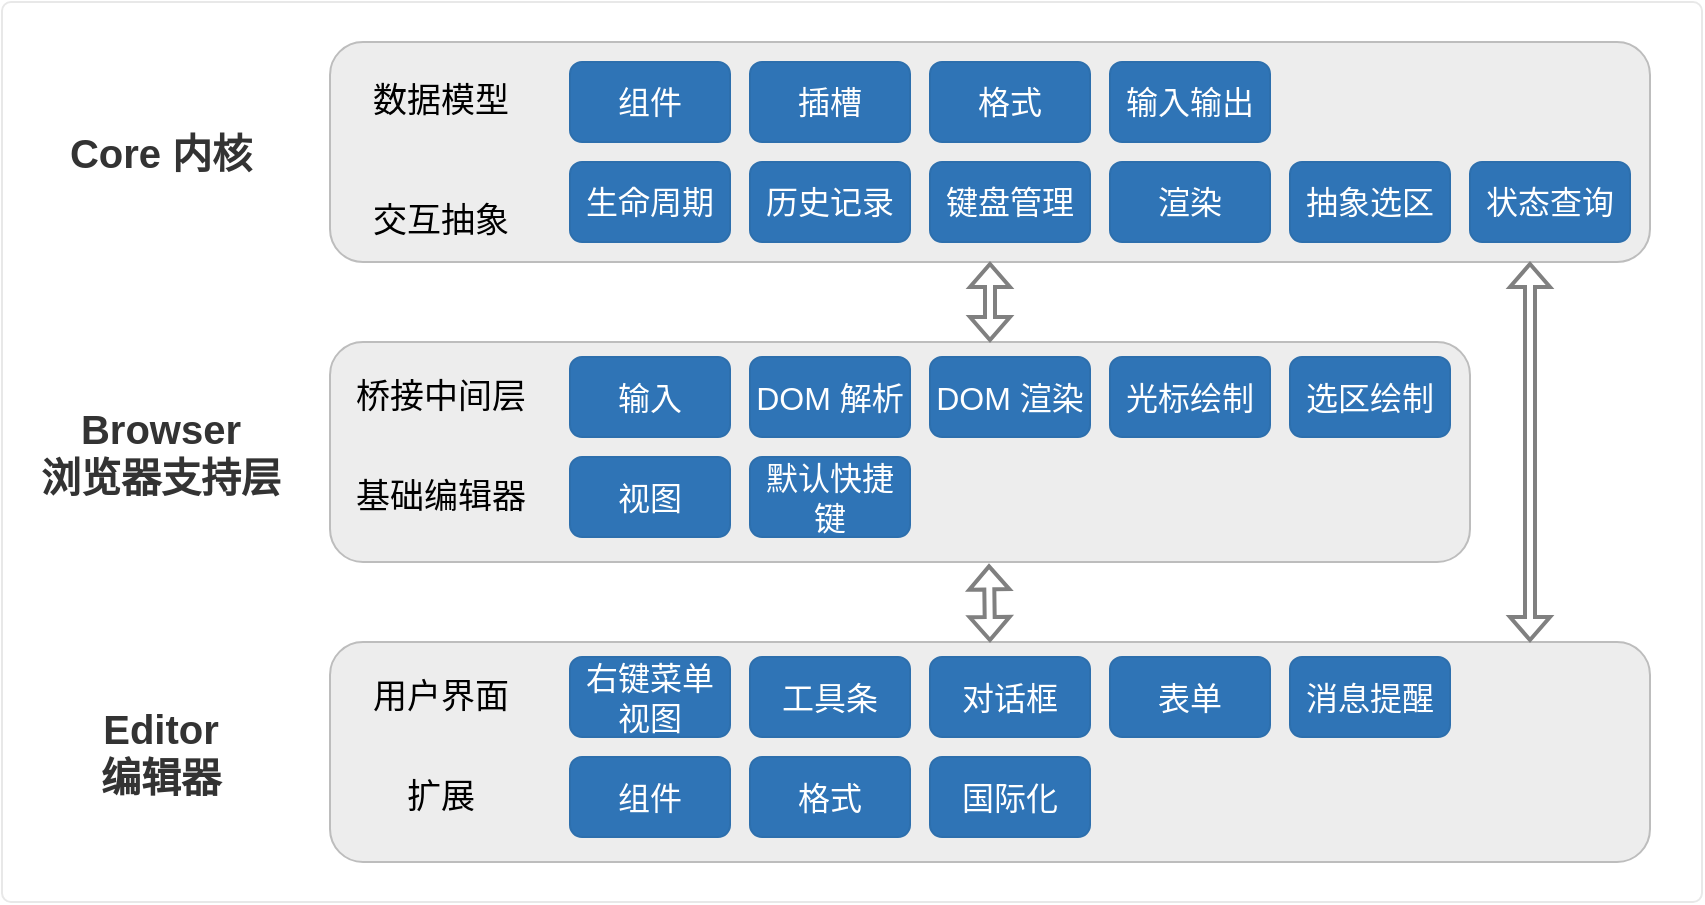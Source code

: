 <mxfile version="16.6.2" type="device"><diagram id="nZ9XGS9c5bAofMBQ1eQH" name="Page-1"><mxGraphModel dx="1794" dy="601" grid="1" gridSize="10" guides="1" tooltips="1" connect="1" arrows="1" fold="1" page="1" pageScale="1" pageWidth="827" pageHeight="1169" math="0" shadow="0"><root><mxCell id="0"/><mxCell id="1" parent="0"/><mxCell id="CKr_5u6EJwpTG5ewO-nY-9" value="" style="rounded=1;whiteSpace=wrap;html=1;fontColor=#FFFFFF;strokeColor=#E8E8E8;fillColor=none;arcSize=1;" vertex="1" parent="1"><mxGeometry x="-10" y="20" width="850" height="450" as="geometry"/></mxCell><mxCell id="BWcKuGDS9NHVh7Hvpej_-1" value="" style="rounded=1;whiteSpace=wrap;html=1;fillColor=#EDEDED;strokeColor=#BDBDBD;" parent="1" vertex="1"><mxGeometry x="154" y="40" width="660" height="110" as="geometry"/></mxCell><mxCell id="BWcKuGDS9NHVh7Hvpej_-2" value="Core 内核" style="text;html=1;align=center;verticalAlign=middle;resizable=0;points=[];autosize=1;fontSize=20;fontStyle=1;fontColor=#333333;" parent="1" vertex="1"><mxGeometry x="14" y="80" width="110" height="30" as="geometry"/></mxCell><mxCell id="BWcKuGDS9NHVh7Hvpej_-3" value="组件" style="rounded=1;whiteSpace=wrap;html=1;fontSize=16;labelBackgroundColor=none;strokeColor=#2D6FAD;fillColor=#2f74b6;fontColor=#FFFFFF;" parent="1" vertex="1"><mxGeometry x="274" y="50" width="80" height="40" as="geometry"/></mxCell><mxCell id="BWcKuGDS9NHVh7Hvpej_-4" value="数据模型" style="text;html=1;align=center;verticalAlign=middle;resizable=0;points=[];autosize=1;fontSize=17;" parent="1" vertex="1"><mxGeometry x="169" y="55" width="80" height="30" as="geometry"/></mxCell><mxCell id="BWcKuGDS9NHVh7Hvpej_-5" value="交互抽象" style="text;html=1;align=center;verticalAlign=middle;resizable=0;points=[];autosize=1;fontSize=17;" parent="1" vertex="1"><mxGeometry x="169" y="115" width="80" height="30" as="geometry"/></mxCell><mxCell id="BWcKuGDS9NHVh7Hvpej_-6" value="插槽" style="rounded=1;whiteSpace=wrap;html=1;fontSize=16;labelBackgroundColor=none;strokeColor=#2D6FAD;fillColor=#2f74b6;fontColor=#FFFFFF;" parent="1" vertex="1"><mxGeometry x="364" y="50" width="80" height="40" as="geometry"/></mxCell><mxCell id="BWcKuGDS9NHVh7Hvpej_-7" value="格式" style="rounded=1;whiteSpace=wrap;html=1;fontSize=16;labelBackgroundColor=none;strokeColor=#2D6FAD;fillColor=#2f74b6;fontColor=#FFFFFF;" parent="1" vertex="1"><mxGeometry x="454" y="50" width="80" height="40" as="geometry"/></mxCell><mxCell id="BWcKuGDS9NHVh7Hvpej_-8" value="生命周期" style="rounded=1;whiteSpace=wrap;html=1;fontSize=16;labelBackgroundColor=none;strokeColor=#2D6FAD;fillColor=#2f74b6;fontColor=#FFFFFF;" parent="1" vertex="1"><mxGeometry x="274" y="100" width="80" height="40" as="geometry"/></mxCell><mxCell id="BWcKuGDS9NHVh7Hvpej_-9" value="历史记录" style="rounded=1;whiteSpace=wrap;html=1;fontSize=16;labelBackgroundColor=none;strokeColor=#2D6FAD;fillColor=#2f74b6;fontColor=#FFFFFF;" parent="1" vertex="1"><mxGeometry x="364" y="100" width="80" height="40" as="geometry"/></mxCell><mxCell id="BWcKuGDS9NHVh7Hvpej_-10" value="键盘管理" style="rounded=1;whiteSpace=wrap;html=1;fontSize=16;labelBackgroundColor=none;strokeColor=#2D6FAD;fillColor=#2f74b6;fontColor=#FFFFFF;" parent="1" vertex="1"><mxGeometry x="454" y="100" width="80" height="40" as="geometry"/></mxCell><mxCell id="BWcKuGDS9NHVh7Hvpej_-11" value="渲染" style="rounded=1;whiteSpace=wrap;html=1;fontSize=16;labelBackgroundColor=none;strokeColor=#2D6FAD;fillColor=#2f74b6;fontColor=#FFFFFF;" parent="1" vertex="1"><mxGeometry x="544" y="100" width="80" height="40" as="geometry"/></mxCell><mxCell id="BWcKuGDS9NHVh7Hvpej_-12" value="抽象选区" style="rounded=1;whiteSpace=wrap;html=1;fontSize=16;labelBackgroundColor=none;strokeColor=#2D6FAD;fillColor=#2f74b6;fontColor=#FFFFFF;" parent="1" vertex="1"><mxGeometry x="634" y="100" width="80" height="40" as="geometry"/></mxCell><mxCell id="BWcKuGDS9NHVh7Hvpej_-13" value="状态查询" style="rounded=1;whiteSpace=wrap;html=1;fontSize=16;labelBackgroundColor=none;strokeColor=#2D6FAD;fillColor=#2f74b6;fontColor=#FFFFFF;" parent="1" vertex="1"><mxGeometry x="724" y="100" width="80" height="40" as="geometry"/></mxCell><mxCell id="BWcKuGDS9NHVh7Hvpej_-14" value="输入输出" style="rounded=1;whiteSpace=wrap;html=1;fontSize=16;labelBackgroundColor=none;strokeColor=#2D6FAD;fillColor=#2f74b6;fontColor=#FFFFFF;" parent="1" vertex="1"><mxGeometry x="544" y="50" width="80" height="40" as="geometry"/></mxCell><mxCell id="BWcKuGDS9NHVh7Hvpej_-15" value="" style="rounded=1;whiteSpace=wrap;html=1;labelBackgroundColor=none;fillColor=#EDEDED;strokeColor=#BDBDBD;" parent="1" vertex="1"><mxGeometry x="154" y="190" width="570" height="110" as="geometry"/></mxCell><mxCell id="BWcKuGDS9NHVh7Hvpej_-16" value="Browser&lt;br&gt;浏览器支持层" style="text;html=1;align=center;verticalAlign=middle;resizable=0;points=[];autosize=1;fontSize=20;fontStyle=1;fontColor=#333333;" parent="1" vertex="1"><mxGeometry x="14" y="230" width="110" height="30" as="geometry"/></mxCell><mxCell id="BWcKuGDS9NHVh7Hvpej_-17" value="输入" style="rounded=1;whiteSpace=wrap;html=1;fontSize=16;labelBackgroundColor=none;fontColor=#FFFFFF;labelBorderColor=none;strokeColor=#2D6FAD;fillColor=#2f74b6;" parent="1" vertex="1"><mxGeometry x="274" y="197.5" width="80" height="40" as="geometry"/></mxCell><mxCell id="BWcKuGDS9NHVh7Hvpej_-18" value="桥接中间层" style="text;html=1;align=center;verticalAlign=middle;resizable=0;points=[];autosize=1;fontSize=17;" parent="1" vertex="1"><mxGeometry x="159" y="202.5" width="100" height="30" as="geometry"/></mxCell><mxCell id="BWcKuGDS9NHVh7Hvpej_-19" value="基础编辑器" style="text;html=1;align=center;verticalAlign=middle;resizable=0;points=[];autosize=1;fontSize=17;" parent="1" vertex="1"><mxGeometry x="159" y="252.5" width="100" height="30" as="geometry"/></mxCell><mxCell id="BWcKuGDS9NHVh7Hvpej_-20" value="DOM 解析" style="rounded=1;whiteSpace=wrap;html=1;fontSize=16;labelBackgroundColor=none;strokeColor=#2D6FAD;fillColor=#2f74b6;fontColor=#FFFFFF;" parent="1" vertex="1"><mxGeometry x="364" y="197.5" width="80" height="40" as="geometry"/></mxCell><mxCell id="BWcKuGDS9NHVh7Hvpej_-21" value="DOM 渲染" style="rounded=1;whiteSpace=wrap;html=1;fontSize=16;labelBackgroundColor=none;strokeColor=#2D6FAD;fillColor=#2f74b6;fontColor=#FFFFFF;" parent="1" vertex="1"><mxGeometry x="454" y="197.5" width="80" height="40" as="geometry"/></mxCell><mxCell id="BWcKuGDS9NHVh7Hvpej_-22" value="视图" style="rounded=1;whiteSpace=wrap;html=1;fontSize=16;labelBackgroundColor=none;strokeColor=#2D6FAD;fillColor=#2f74b6;fontColor=#FFFFFF;" parent="1" vertex="1"><mxGeometry x="274" y="247.5" width="80" height="40" as="geometry"/></mxCell><mxCell id="BWcKuGDS9NHVh7Hvpej_-23" value="默认快捷键" style="rounded=1;whiteSpace=wrap;html=1;fontSize=16;labelBackgroundColor=none;strokeColor=#2D6FAD;fillColor=#2f74b6;fontColor=#FFFFFF;" parent="1" vertex="1"><mxGeometry x="364" y="247.5" width="80" height="40" as="geometry"/></mxCell><mxCell id="BWcKuGDS9NHVh7Hvpej_-24" value="光标绘制" style="rounded=1;whiteSpace=wrap;html=1;fontSize=16;labelBackgroundColor=none;strokeColor=#2D6FAD;fillColor=#2f74b6;fontColor=#FFFFFF;" parent="1" vertex="1"><mxGeometry x="544" y="197.5" width="80" height="40" as="geometry"/></mxCell><mxCell id="BWcKuGDS9NHVh7Hvpej_-25" value="选区绘制" style="rounded=1;whiteSpace=wrap;html=1;fontSize=16;labelBackgroundColor=none;strokeColor=#2D6FAD;fillColor=#2f74b6;fontColor=#FFFFFF;" parent="1" vertex="1"><mxGeometry x="634" y="197.5" width="80" height="40" as="geometry"/></mxCell><mxCell id="BWcKuGDS9NHVh7Hvpej_-26" value="" style="rounded=1;whiteSpace=wrap;html=1;fillColor=#EDEDED;strokeColor=#BDBDBD;" parent="1" vertex="1"><mxGeometry x="154" y="340" width="660" height="110" as="geometry"/></mxCell><mxCell id="BWcKuGDS9NHVh7Hvpej_-27" value="Editor&lt;br&gt;编辑器" style="text;html=1;align=center;verticalAlign=middle;resizable=0;points=[];autosize=1;fontSize=20;fontStyle=1;fontColor=#333333;" parent="1" vertex="1"><mxGeometry x="14" y="380" width="110" height="30" as="geometry"/></mxCell><mxCell id="BWcKuGDS9NHVh7Hvpej_-28" value="右键菜单视图" style="rounded=1;whiteSpace=wrap;html=1;fontSize=16;labelBackgroundColor=none;strokeColor=#2D6FAD;fillColor=#2f74b6;fontColor=#FFFFFF;" parent="1" vertex="1"><mxGeometry x="274" y="347.5" width="80" height="40" as="geometry"/></mxCell><mxCell id="BWcKuGDS9NHVh7Hvpej_-29" value="用户界面" style="text;html=1;align=center;verticalAlign=middle;resizable=0;points=[];autosize=1;fontSize=17;" parent="1" vertex="1"><mxGeometry x="159" y="352.5" width="100" height="30" as="geometry"/></mxCell><mxCell id="BWcKuGDS9NHVh7Hvpej_-30" value="扩展" style="text;html=1;align=center;verticalAlign=middle;resizable=0;points=[];autosize=1;fontSize=17;" parent="1" vertex="1"><mxGeometry x="159" y="402.5" width="100" height="30" as="geometry"/></mxCell><mxCell id="BWcKuGDS9NHVh7Hvpej_-31" value="工具条" style="rounded=1;whiteSpace=wrap;html=1;fontSize=16;labelBackgroundColor=none;strokeColor=#2D6FAD;fillColor=#2f74b6;fontColor=#FFFFFF;" parent="1" vertex="1"><mxGeometry x="364" y="347.5" width="80" height="40" as="geometry"/></mxCell><mxCell id="BWcKuGDS9NHVh7Hvpej_-32" value="对话框" style="rounded=1;whiteSpace=wrap;html=1;fontSize=16;labelBackgroundColor=none;strokeColor=#2D6FAD;fillColor=#2f74b6;fontColor=#FFFFFF;" parent="1" vertex="1"><mxGeometry x="454" y="347.5" width="80" height="40" as="geometry"/></mxCell><mxCell id="BWcKuGDS9NHVh7Hvpej_-33" value="组件" style="rounded=1;whiteSpace=wrap;html=1;fontSize=16;labelBackgroundColor=none;strokeColor=#2D6FAD;fillColor=#2f74b6;fontColor=#FFFFFF;" parent="1" vertex="1"><mxGeometry x="274" y="397.5" width="80" height="40" as="geometry"/></mxCell><mxCell id="BWcKuGDS9NHVh7Hvpej_-34" value="格式" style="rounded=1;whiteSpace=wrap;html=1;fontSize=16;labelBackgroundColor=none;strokeColor=#2D6FAD;fillColor=#2f74b6;fontColor=#FFFFFF;" parent="1" vertex="1"><mxGeometry x="364" y="397.5" width="80" height="40" as="geometry"/></mxCell><mxCell id="BWcKuGDS9NHVh7Hvpej_-35" value="表单" style="rounded=1;whiteSpace=wrap;html=1;fontSize=16;labelBackgroundColor=none;strokeColor=#2D6FAD;fillColor=#2f74b6;fontColor=#FFFFFF;" parent="1" vertex="1"><mxGeometry x="544" y="347.5" width="80" height="40" as="geometry"/></mxCell><mxCell id="BWcKuGDS9NHVh7Hvpej_-36" value="消息提醒" style="rounded=1;whiteSpace=wrap;html=1;fontSize=16;labelBackgroundColor=none;strokeColor=#2D6FAD;fillColor=#2f74b6;fontColor=#FFFFFF;" parent="1" vertex="1"><mxGeometry x="634" y="347.5" width="80" height="40" as="geometry"/></mxCell><mxCell id="BWcKuGDS9NHVh7Hvpej_-37" value="国际化" style="rounded=1;whiteSpace=wrap;html=1;fontSize=16;labelBackgroundColor=none;strokeColor=#2D6FAD;fillColor=#2f74b6;fontColor=#FFFFFF;" parent="1" vertex="1"><mxGeometry x="454" y="397.5" width="80" height="40" as="geometry"/></mxCell><mxCell id="CKr_5u6EJwpTG5ewO-nY-6" value="" style="shape=flexArrow;endArrow=classic;startArrow=classic;html=1;rounded=0;fontColor=#FFFFFF;strokeWidth=2;endWidth=13;endSize=3.17;width=4;startSize=3.17;startWidth=13;strokeColor=#808080;" edge="1" parent="1"><mxGeometry width="100" height="100" relative="1" as="geometry"><mxPoint x="754" y="340" as="sourcePoint"/><mxPoint x="754" y="150" as="targetPoint"/></mxGeometry></mxCell><mxCell id="CKr_5u6EJwpTG5ewO-nY-7" value="" style="shape=flexArrow;endArrow=classic;startArrow=classic;html=1;rounded=0;fontColor=#FFFFFF;strokeWidth=2;endWidth=13;endSize=3.17;width=4;startSize=3.17;startWidth=13;strokeColor=#808080;entryX=0.5;entryY=1;entryDx=0;entryDy=0;" edge="1" parent="1" target="BWcKuGDS9NHVh7Hvpej_-1"><mxGeometry width="100" height="100" relative="1" as="geometry"><mxPoint x="484" y="190" as="sourcePoint"/><mxPoint x="454" y="162.5" as="targetPoint"/></mxGeometry></mxCell><mxCell id="CKr_5u6EJwpTG5ewO-nY-8" value="" style="shape=flexArrow;endArrow=classic;startArrow=classic;html=1;rounded=0;fontColor=#FFFFFF;strokeWidth=2;endWidth=13;endSize=3.17;width=4;startSize=3.17;startWidth=13;strokeColor=#808080;entryX=0.5;entryY=1;entryDx=0;entryDy=0;" edge="1" parent="1"><mxGeometry width="100" height="100" relative="1" as="geometry"><mxPoint x="484" y="340" as="sourcePoint"/><mxPoint x="483.5" y="301.18" as="targetPoint"/></mxGeometry></mxCell></root></mxGraphModel></diagram></mxfile>